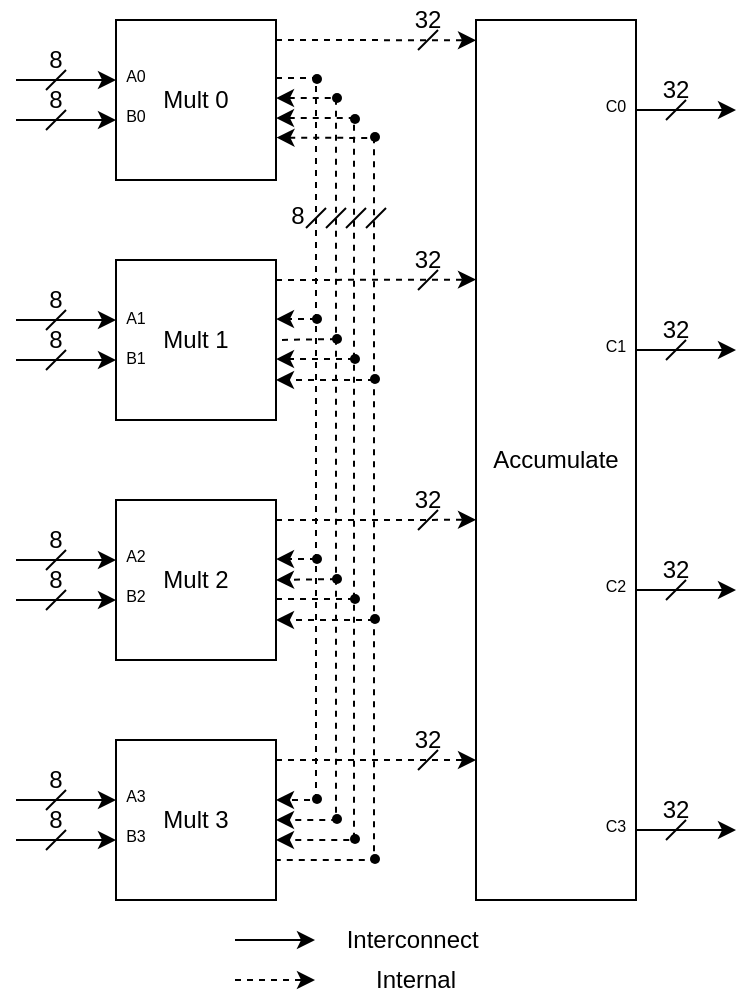 <mxfile version="13.7.9" type="device" pages="4"><diagram id="vQobRMdUN9sarUjiLc-n" name="cluster-design"><mxGraphModel dx="527" dy="478" grid="1" gridSize="10" guides="1" tooltips="1" connect="1" arrows="1" fold="1" page="1" pageScale="1" pageWidth="850" pageHeight="1100" math="0" shadow="0"><root><mxCell id="0"/><mxCell id="1" parent="0"/><mxCell id="xvn_KSQsIEKUEg_VYwFn-1" value="Mult 0" style="whiteSpace=wrap;html=1;aspect=fixed;" parent="1" vertex="1"><mxGeometry x="210" y="230" width="80" height="80" as="geometry"/></mxCell><mxCell id="xvn_KSQsIEKUEg_VYwFn-2" value="Mult 1" style="whiteSpace=wrap;html=1;aspect=fixed;" parent="1" vertex="1"><mxGeometry x="210" y="350" width="80" height="80" as="geometry"/></mxCell><mxCell id="xvn_KSQsIEKUEg_VYwFn-3" value="Mult 2" style="whiteSpace=wrap;html=1;aspect=fixed;" parent="1" vertex="1"><mxGeometry x="210" y="470" width="80" height="80" as="geometry"/></mxCell><mxCell id="xvn_KSQsIEKUEg_VYwFn-4" value="Mult 3" style="whiteSpace=wrap;html=1;aspect=fixed;" parent="1" vertex="1"><mxGeometry x="210" y="590" width="80" height="80" as="geometry"/></mxCell><mxCell id="xvn_KSQsIEKUEg_VYwFn-6" value="Accumulate" style="rounded=0;whiteSpace=wrap;html=1;" parent="1" vertex="1"><mxGeometry x="390" y="230" width="80" height="440" as="geometry"/></mxCell><mxCell id="xvn_KSQsIEKUEg_VYwFn-7" value="" style="endArrow=classic;html=1;" parent="1" edge="1"><mxGeometry width="50" height="50" relative="1" as="geometry"><mxPoint x="470" y="275" as="sourcePoint"/><mxPoint x="520" y="275" as="targetPoint"/></mxGeometry></mxCell><mxCell id="xvn_KSQsIEKUEg_VYwFn-8" value="" style="endArrow=classic;html=1;" parent="1" edge="1"><mxGeometry width="50" height="50" relative="1" as="geometry"><mxPoint x="160" y="280" as="sourcePoint"/><mxPoint x="210" y="280" as="targetPoint"/></mxGeometry></mxCell><mxCell id="xvn_KSQsIEKUEg_VYwFn-11" value="" style="endArrow=none;html=1;" parent="1" edge="1"><mxGeometry width="50" height="50" relative="1" as="geometry"><mxPoint x="485" y="280" as="sourcePoint"/><mxPoint x="495" y="270" as="targetPoint"/></mxGeometry></mxCell><mxCell id="xvn_KSQsIEKUEg_VYwFn-12" value="" style="endArrow=none;html=1;" parent="1" edge="1"><mxGeometry width="50" height="50" relative="1" as="geometry"><mxPoint x="175" y="285.0" as="sourcePoint"/><mxPoint x="185" y="275.0" as="targetPoint"/></mxGeometry></mxCell><mxCell id="xvn_KSQsIEKUEg_VYwFn-13" value="32" style="text;html=1;strokeColor=none;fillColor=none;align=center;verticalAlign=middle;whiteSpace=wrap;rounded=0;" parent="1" vertex="1"><mxGeometry x="470" y="255" width="40" height="20" as="geometry"/></mxCell><mxCell id="xvn_KSQsIEKUEg_VYwFn-14" value="8" style="text;html=1;strokeColor=none;fillColor=none;align=center;verticalAlign=middle;whiteSpace=wrap;rounded=0;" parent="1" vertex="1"><mxGeometry x="160" y="260" width="40" height="20" as="geometry"/></mxCell><mxCell id="xvn_KSQsIEKUEg_VYwFn-16" value="" style="endArrow=classic;html=1;" parent="1" edge="1"><mxGeometry width="50" height="50" relative="1" as="geometry"><mxPoint x="160" y="380" as="sourcePoint"/><mxPoint x="210" y="380" as="targetPoint"/></mxGeometry></mxCell><mxCell id="xvn_KSQsIEKUEg_VYwFn-17" value="" style="endArrow=classic;html=1;" parent="1" edge="1"><mxGeometry width="50" height="50" relative="1" as="geometry"><mxPoint x="160" y="400" as="sourcePoint"/><mxPoint x="210" y="400" as="targetPoint"/></mxGeometry></mxCell><mxCell id="xvn_KSQsIEKUEg_VYwFn-18" value="" style="endArrow=none;html=1;" parent="1" edge="1"><mxGeometry width="50" height="50" relative="1" as="geometry"><mxPoint x="175" y="385" as="sourcePoint"/><mxPoint x="185" y="375" as="targetPoint"/></mxGeometry></mxCell><mxCell id="xvn_KSQsIEKUEg_VYwFn-19" value="" style="endArrow=none;html=1;" parent="1" edge="1"><mxGeometry width="50" height="50" relative="1" as="geometry"><mxPoint x="175" y="405" as="sourcePoint"/><mxPoint x="185" y="395" as="targetPoint"/></mxGeometry></mxCell><mxCell id="xvn_KSQsIEKUEg_VYwFn-20" value="8" style="text;html=1;strokeColor=none;fillColor=none;align=center;verticalAlign=middle;whiteSpace=wrap;rounded=0;" parent="1" vertex="1"><mxGeometry x="160" y="360" width="40" height="20" as="geometry"/></mxCell><mxCell id="xvn_KSQsIEKUEg_VYwFn-21" value="8" style="text;html=1;strokeColor=none;fillColor=none;align=center;verticalAlign=middle;whiteSpace=wrap;rounded=0;" parent="1" vertex="1"><mxGeometry x="160" y="380" width="40" height="20" as="geometry"/></mxCell><mxCell id="xvn_KSQsIEKUEg_VYwFn-28" value="" style="endArrow=classic;html=1;" parent="1" edge="1"><mxGeometry width="50" height="50" relative="1" as="geometry"><mxPoint x="160" y="500" as="sourcePoint"/><mxPoint x="210" y="500" as="targetPoint"/></mxGeometry></mxCell><mxCell id="xvn_KSQsIEKUEg_VYwFn-29" value="" style="endArrow=classic;html=1;" parent="1" edge="1"><mxGeometry width="50" height="50" relative="1" as="geometry"><mxPoint x="160" y="520" as="sourcePoint"/><mxPoint x="210" y="520" as="targetPoint"/></mxGeometry></mxCell><mxCell id="xvn_KSQsIEKUEg_VYwFn-30" value="" style="endArrow=none;html=1;" parent="1" edge="1"><mxGeometry width="50" height="50" relative="1" as="geometry"><mxPoint x="175" y="505" as="sourcePoint"/><mxPoint x="185" y="495" as="targetPoint"/></mxGeometry></mxCell><mxCell id="xvn_KSQsIEKUEg_VYwFn-31" value="" style="endArrow=none;html=1;" parent="1" edge="1"><mxGeometry width="50" height="50" relative="1" as="geometry"><mxPoint x="175" y="525" as="sourcePoint"/><mxPoint x="185" y="515" as="targetPoint"/></mxGeometry></mxCell><mxCell id="xvn_KSQsIEKUEg_VYwFn-32" value="8" style="text;html=1;strokeColor=none;fillColor=none;align=center;verticalAlign=middle;whiteSpace=wrap;rounded=0;" parent="1" vertex="1"><mxGeometry x="160" y="480" width="40" height="20" as="geometry"/></mxCell><mxCell id="xvn_KSQsIEKUEg_VYwFn-33" value="8" style="text;html=1;strokeColor=none;fillColor=none;align=center;verticalAlign=middle;whiteSpace=wrap;rounded=0;" parent="1" vertex="1"><mxGeometry x="160" y="500" width="40" height="20" as="geometry"/></mxCell><mxCell id="xvn_KSQsIEKUEg_VYwFn-34" value="" style="endArrow=classic;html=1;" parent="1" edge="1"><mxGeometry width="50" height="50" relative="1" as="geometry"><mxPoint x="160" y="620" as="sourcePoint"/><mxPoint x="210" y="620" as="targetPoint"/></mxGeometry></mxCell><mxCell id="xvn_KSQsIEKUEg_VYwFn-35" value="" style="endArrow=classic;html=1;" parent="1" edge="1"><mxGeometry width="50" height="50" relative="1" as="geometry"><mxPoint x="160" y="640" as="sourcePoint"/><mxPoint x="210" y="640" as="targetPoint"/></mxGeometry></mxCell><mxCell id="xvn_KSQsIEKUEg_VYwFn-36" value="" style="endArrow=none;html=1;" parent="1" edge="1"><mxGeometry width="50" height="50" relative="1" as="geometry"><mxPoint x="175" y="625" as="sourcePoint"/><mxPoint x="185" y="615" as="targetPoint"/></mxGeometry></mxCell><mxCell id="xvn_KSQsIEKUEg_VYwFn-37" value="" style="endArrow=none;html=1;" parent="1" edge="1"><mxGeometry width="50" height="50" relative="1" as="geometry"><mxPoint x="175" y="645" as="sourcePoint"/><mxPoint x="185" y="635" as="targetPoint"/></mxGeometry></mxCell><mxCell id="xvn_KSQsIEKUEg_VYwFn-38" value="8" style="text;html=1;strokeColor=none;fillColor=none;align=center;verticalAlign=middle;whiteSpace=wrap;rounded=0;" parent="1" vertex="1"><mxGeometry x="160" y="600" width="40" height="20" as="geometry"/></mxCell><mxCell id="xvn_KSQsIEKUEg_VYwFn-39" value="8" style="text;html=1;strokeColor=none;fillColor=none;align=center;verticalAlign=middle;whiteSpace=wrap;rounded=0;" parent="1" vertex="1"><mxGeometry x="160" y="620" width="40" height="20" as="geometry"/></mxCell><mxCell id="xvn_KSQsIEKUEg_VYwFn-40" value="" style="endArrow=classic;html=1;" parent="1" target="xvn_KSQsIEKUEg_VYwFn-41" edge="1"><mxGeometry width="50" height="50" relative="1" as="geometry"><mxPoint x="269.5" y="690" as="sourcePoint"/><mxPoint x="329.5" y="690" as="targetPoint"/></mxGeometry></mxCell><mxCell id="xvn_KSQsIEKUEg_VYwFn-41" value="Interconnect&amp;nbsp;" style="text;html=1;strokeColor=none;fillColor=none;align=center;verticalAlign=middle;whiteSpace=wrap;rounded=0;" parent="1" vertex="1"><mxGeometry x="309.5" y="680" width="100" height="20" as="geometry"/></mxCell><mxCell id="xvn_KSQsIEKUEg_VYwFn-43" value="" style="endArrow=classic;html=1;dashed=1;" parent="1" target="xvn_KSQsIEKUEg_VYwFn-44" edge="1"><mxGeometry width="50" height="50" relative="1" as="geometry"><mxPoint x="269.5" y="710" as="sourcePoint"/><mxPoint x="329.5" y="710" as="targetPoint"/></mxGeometry></mxCell><mxCell id="xvn_KSQsIEKUEg_VYwFn-44" value="Internal" style="text;html=1;strokeColor=none;fillColor=none;align=center;verticalAlign=middle;whiteSpace=wrap;rounded=0;" parent="1" vertex="1"><mxGeometry x="309.5" y="700" width="100" height="20" as="geometry"/></mxCell><mxCell id="xvn_KSQsIEKUEg_VYwFn-45" value="" style="endArrow=classic;html=1;" parent="1" edge="1"><mxGeometry width="50" height="50" relative="1" as="geometry"><mxPoint x="470" y="395" as="sourcePoint"/><mxPoint x="520" y="395" as="targetPoint"/></mxGeometry></mxCell><mxCell id="xvn_KSQsIEKUEg_VYwFn-46" value="" style="endArrow=none;html=1;" parent="1" edge="1"><mxGeometry width="50" height="50" relative="1" as="geometry"><mxPoint x="485" y="400" as="sourcePoint"/><mxPoint x="495" y="390" as="targetPoint"/></mxGeometry></mxCell><mxCell id="xvn_KSQsIEKUEg_VYwFn-47" value="32" style="text;html=1;strokeColor=none;fillColor=none;align=center;verticalAlign=middle;whiteSpace=wrap;rounded=0;" parent="1" vertex="1"><mxGeometry x="470" y="375" width="40" height="20" as="geometry"/></mxCell><mxCell id="xvn_KSQsIEKUEg_VYwFn-48" value="" style="endArrow=classic;html=1;" parent="1" edge="1"><mxGeometry width="50" height="50" relative="1" as="geometry"><mxPoint x="470" y="515" as="sourcePoint"/><mxPoint x="520" y="515" as="targetPoint"/></mxGeometry></mxCell><mxCell id="xvn_KSQsIEKUEg_VYwFn-49" value="" style="endArrow=none;html=1;" parent="1" edge="1"><mxGeometry width="50" height="50" relative="1" as="geometry"><mxPoint x="485" y="520" as="sourcePoint"/><mxPoint x="495" y="510" as="targetPoint"/></mxGeometry></mxCell><mxCell id="xvn_KSQsIEKUEg_VYwFn-50" value="32" style="text;html=1;strokeColor=none;fillColor=none;align=center;verticalAlign=middle;whiteSpace=wrap;rounded=0;" parent="1" vertex="1"><mxGeometry x="470" y="495" width="40" height="20" as="geometry"/></mxCell><mxCell id="xvn_KSQsIEKUEg_VYwFn-51" value="" style="endArrow=classic;html=1;" parent="1" edge="1"><mxGeometry width="50" height="50" relative="1" as="geometry"><mxPoint x="470" y="635" as="sourcePoint"/><mxPoint x="520" y="635" as="targetPoint"/></mxGeometry></mxCell><mxCell id="xvn_KSQsIEKUEg_VYwFn-52" value="" style="endArrow=none;html=1;" parent="1" edge="1"><mxGeometry width="50" height="50" relative="1" as="geometry"><mxPoint x="485" y="640" as="sourcePoint"/><mxPoint x="495" y="630" as="targetPoint"/></mxGeometry></mxCell><mxCell id="xvn_KSQsIEKUEg_VYwFn-53" value="32" style="text;html=1;strokeColor=none;fillColor=none;align=center;verticalAlign=middle;whiteSpace=wrap;rounded=0;" parent="1" vertex="1"><mxGeometry x="470" y="615" width="40" height="20" as="geometry"/></mxCell><mxCell id="xvn_KSQsIEKUEg_VYwFn-54" value="" style="endArrow=classic;html=1;dashed=1;entryX=0;entryY=0.023;entryDx=0;entryDy=0;entryPerimeter=0;" parent="1" target="xvn_KSQsIEKUEg_VYwFn-6" edge="1"><mxGeometry width="50" height="50" relative="1" as="geometry"><mxPoint x="290" y="240" as="sourcePoint"/><mxPoint x="380" y="240" as="targetPoint"/></mxGeometry></mxCell><mxCell id="xvn_KSQsIEKUEg_VYwFn-55" value="" style="endArrow=none;html=1;" parent="1" edge="1"><mxGeometry width="50" height="50" relative="1" as="geometry"><mxPoint x="361" y="245" as="sourcePoint"/><mxPoint x="371" y="235" as="targetPoint"/></mxGeometry></mxCell><mxCell id="xvn_KSQsIEKUEg_VYwFn-56" value="32" style="text;html=1;strokeColor=none;fillColor=none;align=center;verticalAlign=middle;whiteSpace=wrap;rounded=0;" parent="1" vertex="1"><mxGeometry x="346" y="220" width="40" height="20" as="geometry"/></mxCell><mxCell id="xvn_KSQsIEKUEg_VYwFn-57" value="" style="endArrow=classic;html=1;dashed=1;entryX=0;entryY=0.295;entryDx=0;entryDy=0;entryPerimeter=0;" parent="1" target="xvn_KSQsIEKUEg_VYwFn-6" edge="1"><mxGeometry width="50" height="50" relative="1" as="geometry"><mxPoint x="290" y="360" as="sourcePoint"/><mxPoint x="380" y="360" as="targetPoint"/></mxGeometry></mxCell><mxCell id="xvn_KSQsIEKUEg_VYwFn-58" value="" style="endArrow=none;html=1;" parent="1" edge="1"><mxGeometry width="50" height="50" relative="1" as="geometry"><mxPoint x="361" y="365" as="sourcePoint"/><mxPoint x="371" y="355" as="targetPoint"/></mxGeometry></mxCell><mxCell id="xvn_KSQsIEKUEg_VYwFn-59" value="32" style="text;html=1;strokeColor=none;fillColor=none;align=center;verticalAlign=middle;whiteSpace=wrap;rounded=0;" parent="1" vertex="1"><mxGeometry x="346" y="340" width="40" height="20" as="geometry"/></mxCell><mxCell id="xvn_KSQsIEKUEg_VYwFn-60" value="" style="endArrow=classic;html=1;dashed=1;entryX=0;entryY=0.568;entryDx=0;entryDy=0;entryPerimeter=0;" parent="1" target="xvn_KSQsIEKUEg_VYwFn-6" edge="1"><mxGeometry width="50" height="50" relative="1" as="geometry"><mxPoint x="290" y="480" as="sourcePoint"/><mxPoint x="380" y="480" as="targetPoint"/></mxGeometry></mxCell><mxCell id="xvn_KSQsIEKUEg_VYwFn-61" value="" style="endArrow=none;html=1;" parent="1" edge="1"><mxGeometry width="50" height="50" relative="1" as="geometry"><mxPoint x="361" y="485" as="sourcePoint"/><mxPoint x="371" y="475" as="targetPoint"/></mxGeometry></mxCell><mxCell id="xvn_KSQsIEKUEg_VYwFn-62" value="32" style="text;html=1;strokeColor=none;fillColor=none;align=center;verticalAlign=middle;whiteSpace=wrap;rounded=0;" parent="1" vertex="1"><mxGeometry x="346" y="460" width="40" height="20" as="geometry"/></mxCell><mxCell id="xvn_KSQsIEKUEg_VYwFn-63" value="" style="endArrow=classic;html=1;dashed=1;entryX=0;entryY=0.841;entryDx=0;entryDy=0;entryPerimeter=0;" parent="1" target="xvn_KSQsIEKUEg_VYwFn-6" edge="1"><mxGeometry width="50" height="50" relative="1" as="geometry"><mxPoint x="290" y="600" as="sourcePoint"/><mxPoint x="380" y="600" as="targetPoint"/></mxGeometry></mxCell><mxCell id="xvn_KSQsIEKUEg_VYwFn-64" value="" style="endArrow=none;html=1;" parent="1" edge="1"><mxGeometry width="50" height="50" relative="1" as="geometry"><mxPoint x="361" y="605" as="sourcePoint"/><mxPoint x="371" y="595" as="targetPoint"/></mxGeometry></mxCell><mxCell id="xvn_KSQsIEKUEg_VYwFn-65" value="32" style="text;html=1;strokeColor=none;fillColor=none;align=center;verticalAlign=middle;whiteSpace=wrap;rounded=0;" parent="1" vertex="1"><mxGeometry x="346" y="580" width="40" height="20" as="geometry"/></mxCell><mxCell id="xvn_KSQsIEKUEg_VYwFn-75" value="" style="endArrow=none;html=1;" parent="1" edge="1"><mxGeometry width="50" height="50" relative="1" as="geometry"><mxPoint x="305" y="334" as="sourcePoint"/><mxPoint x="315" y="324" as="targetPoint"/></mxGeometry></mxCell><mxCell id="xvn_KSQsIEKUEg_VYwFn-77" value="" style="endArrow=none;html=1;" parent="1" edge="1"><mxGeometry width="50" height="50" relative="1" as="geometry"><mxPoint x="325" y="334" as="sourcePoint"/><mxPoint x="335" y="324" as="targetPoint"/></mxGeometry></mxCell><mxCell id="xvn_KSQsIEKUEg_VYwFn-85" value="" style="endArrow=classic;html=1;" parent="1" edge="1"><mxGeometry width="50" height="50" relative="1" as="geometry"><mxPoint x="160" y="260" as="sourcePoint"/><mxPoint x="210" y="260" as="targetPoint"/></mxGeometry></mxCell><mxCell id="xvn_KSQsIEKUEg_VYwFn-86" value="" style="endArrow=none;html=1;" parent="1" edge="1"><mxGeometry width="50" height="50" relative="1" as="geometry"><mxPoint x="175" y="265" as="sourcePoint"/><mxPoint x="185" y="255" as="targetPoint"/></mxGeometry></mxCell><mxCell id="xvn_KSQsIEKUEg_VYwFn-87" value="8" style="text;html=1;strokeColor=none;fillColor=none;align=center;verticalAlign=middle;whiteSpace=wrap;rounded=0;" parent="1" vertex="1"><mxGeometry x="160" y="240" width="40" height="20" as="geometry"/></mxCell><mxCell id="xvn_KSQsIEKUEg_VYwFn-88" value="" style="endArrow=classic;html=1;dashed=1;rounded=0;exitX=1;exitY=0.363;exitDx=0;exitDy=0;exitPerimeter=0;" parent="1" source="xvn_KSQsIEKUEg_VYwFn-1" edge="1"><mxGeometry width="50" height="50" relative="1" as="geometry"><mxPoint x="300" y="259" as="sourcePoint"/><mxPoint x="290" y="620" as="targetPoint"/><Array as="points"><mxPoint x="310" y="259"/><mxPoint x="310" y="620"/></Array></mxGeometry></mxCell><mxCell id="xvn_KSQsIEKUEg_VYwFn-91" value="" style="endArrow=classic;html=1;dashed=1;" parent="1" edge="1"><mxGeometry width="50" height="50" relative="1" as="geometry"><mxPoint x="310" y="499.52" as="sourcePoint"/><mxPoint x="290" y="499.52" as="targetPoint"/></mxGeometry></mxCell><mxCell id="xvn_KSQsIEKUEg_VYwFn-92" value="" style="endArrow=classic;html=1;dashed=1;" parent="1" edge="1"><mxGeometry width="50" height="50" relative="1" as="geometry"><mxPoint x="310" y="379.52" as="sourcePoint"/><mxPoint x="290" y="379.52" as="targetPoint"/></mxGeometry></mxCell><mxCell id="xvn_KSQsIEKUEg_VYwFn-93" value="" style="shape=ellipse;strokeColor=none;html=1;fillColor=#000000;" parent="1" vertex="1"><mxGeometry x="308" y="377" width="5" height="5" as="geometry"/></mxCell><mxCell id="xvn_KSQsIEKUEg_VYwFn-95" value="" style="shape=ellipse;strokeColor=none;html=1;fillColor=#000000;" parent="1" vertex="1"><mxGeometry x="308" y="497" width="5" height="5" as="geometry"/></mxCell><mxCell id="xvn_KSQsIEKUEg_VYwFn-96" value="" style="shape=ellipse;strokeColor=none;html=1;fillColor=#000000;" parent="1" vertex="1"><mxGeometry x="308" y="617" width="5" height="5" as="geometry"/></mxCell><mxCell id="xvn_KSQsIEKUEg_VYwFn-97" value="" style="endArrow=classic;html=1;dashed=1;rounded=0;exitX=1;exitY=0.488;exitDx=0;exitDy=0;exitPerimeter=0;startArrow=classic;startFill=1;entryX=1;entryY=0.5;entryDx=0;entryDy=0;" parent="1" source="xvn_KSQsIEKUEg_VYwFn-1" target="xvn_KSQsIEKUEg_VYwFn-4" edge="1"><mxGeometry width="50" height="50" relative="1" as="geometry"><mxPoint x="300" y="269.43" as="sourcePoint"/><mxPoint x="300" y="630" as="targetPoint"/><Array as="points"><mxPoint x="320" y="269"/><mxPoint x="320" y="630"/></Array></mxGeometry></mxCell><mxCell id="xvn_KSQsIEKUEg_VYwFn-98" value="" style="endArrow=classic;html=1;dashed=1;entryX=1;entryY=0.5;entryDx=0;entryDy=0;" parent="1" target="xvn_KSQsIEKUEg_VYwFn-3" edge="1"><mxGeometry width="50" height="50" relative="1" as="geometry"><mxPoint x="320" y="509.52" as="sourcePoint"/><mxPoint x="300" y="509.52" as="targetPoint"/></mxGeometry></mxCell><mxCell id="xvn_KSQsIEKUEg_VYwFn-99" value="" style="endArrow=none;html=1;dashed=1;endFill=0;entryX=1;entryY=0.5;entryDx=0;entryDy=0;" parent="1" target="xvn_KSQsIEKUEg_VYwFn-2" edge="1"><mxGeometry width="50" height="50" relative="1" as="geometry"><mxPoint x="320" y="389.52" as="sourcePoint"/><mxPoint x="300" y="389.52" as="targetPoint"/></mxGeometry></mxCell><mxCell id="xvn_KSQsIEKUEg_VYwFn-100" value="" style="shape=ellipse;strokeColor=none;html=1;fillColor=#000000;" parent="1" vertex="1"><mxGeometry x="318" y="387" width="5" height="5" as="geometry"/></mxCell><mxCell id="xvn_KSQsIEKUEg_VYwFn-101" value="" style="shape=ellipse;strokeColor=none;html=1;fillColor=#000000;" parent="1" vertex="1"><mxGeometry x="318" y="507" width="5" height="5" as="geometry"/></mxCell><mxCell id="xvn_KSQsIEKUEg_VYwFn-102" value="" style="shape=ellipse;strokeColor=none;html=1;fillColor=#000000;" parent="1" vertex="1"><mxGeometry x="318" y="627" width="5" height="5" as="geometry"/></mxCell><mxCell id="xvn_KSQsIEKUEg_VYwFn-103" value="" style="shape=ellipse;strokeColor=none;html=1;fillColor=#000000;" parent="1" vertex="1"><mxGeometry x="308" y="257" width="5" height="5" as="geometry"/></mxCell><mxCell id="xvn_KSQsIEKUEg_VYwFn-104" value="" style="shape=ellipse;strokeColor=none;html=1;fillColor=#000000;" parent="1" vertex="1"><mxGeometry x="318" y="266.5" width="5" height="5" as="geometry"/></mxCell><mxCell id="xvn_KSQsIEKUEg_VYwFn-134" value="" style="endArrow=classic;html=1;dashed=1;rounded=0;exitX=1;exitY=0.613;exitDx=0;exitDy=0;exitPerimeter=0;entryX=1;entryY=0.625;entryDx=0;entryDy=0;entryPerimeter=0;startArrow=classic;startFill=1;" parent="1" source="xvn_KSQsIEKUEg_VYwFn-1" target="xvn_KSQsIEKUEg_VYwFn-4" edge="1"><mxGeometry width="50" height="50" relative="1" as="geometry"><mxPoint x="309" y="279.04" as="sourcePoint"/><mxPoint x="309" y="640" as="targetPoint"/><Array as="points"><mxPoint x="329" y="279"/><mxPoint x="329" y="640"/></Array></mxGeometry></mxCell><mxCell id="xvn_KSQsIEKUEg_VYwFn-135" value="" style="endArrow=none;html=1;dashed=1;entryX=1;entryY=0.619;entryDx=0;entryDy=0;entryPerimeter=0;endFill=0;" parent="1" target="xvn_KSQsIEKUEg_VYwFn-3" edge="1"><mxGeometry width="50" height="50" relative="1" as="geometry"><mxPoint x="329" y="519.52" as="sourcePoint"/><mxPoint x="309" y="519.52" as="targetPoint"/></mxGeometry></mxCell><mxCell id="xvn_KSQsIEKUEg_VYwFn-136" value="" style="endArrow=classic;html=1;dashed=1;entryX=1;entryY=0.619;entryDx=0;entryDy=0;entryPerimeter=0;" parent="1" target="xvn_KSQsIEKUEg_VYwFn-2" edge="1"><mxGeometry width="50" height="50" relative="1" as="geometry"><mxPoint x="329" y="399.52" as="sourcePoint"/><mxPoint x="309" y="399.52" as="targetPoint"/></mxGeometry></mxCell><mxCell id="xvn_KSQsIEKUEg_VYwFn-137" value="" style="shape=ellipse;strokeColor=none;html=1;fillColor=#000000;" parent="1" vertex="1"><mxGeometry x="327" y="397" width="5" height="5" as="geometry"/></mxCell><mxCell id="xvn_KSQsIEKUEg_VYwFn-138" value="" style="shape=ellipse;strokeColor=none;html=1;fillColor=#000000;" parent="1" vertex="1"><mxGeometry x="327" y="517" width="5" height="5" as="geometry"/></mxCell><mxCell id="xvn_KSQsIEKUEg_VYwFn-139" value="" style="shape=ellipse;strokeColor=none;html=1;fillColor=#000000;" parent="1" vertex="1"><mxGeometry x="327" y="637" width="5" height="5" as="geometry"/></mxCell><mxCell id="xvn_KSQsIEKUEg_VYwFn-140" value="" style="endArrow=none;html=1;dashed=1;rounded=0;startArrow=classic;startFill=1;entryX=1;entryY=0.75;entryDx=0;entryDy=0;endFill=0;exitX=1.003;exitY=0.735;exitDx=0;exitDy=0;exitPerimeter=0;" parent="1" source="xvn_KSQsIEKUEg_VYwFn-1" target="xvn_KSQsIEKUEg_VYwFn-4" edge="1"><mxGeometry width="50" height="50" relative="1" as="geometry"><mxPoint x="300" y="289" as="sourcePoint"/><mxPoint x="309" y="650" as="targetPoint"/><Array as="points"><mxPoint x="339" y="289"/><mxPoint x="339" y="650"/></Array></mxGeometry></mxCell><mxCell id="xvn_KSQsIEKUEg_VYwFn-141" value="" style="endArrow=classic;html=1;dashed=1;entryX=1;entryY=0.75;entryDx=0;entryDy=0;" parent="1" target="xvn_KSQsIEKUEg_VYwFn-3" edge="1"><mxGeometry width="50" height="50" relative="1" as="geometry"><mxPoint x="339" y="530" as="sourcePoint"/><mxPoint x="300" y="530" as="targetPoint"/></mxGeometry></mxCell><mxCell id="xvn_KSQsIEKUEg_VYwFn-142" value="" style="endArrow=classic;html=1;dashed=1;endFill=1;entryX=1;entryY=0.75;entryDx=0;entryDy=0;" parent="1" target="xvn_KSQsIEKUEg_VYwFn-2" edge="1"><mxGeometry width="50" height="50" relative="1" as="geometry"><mxPoint x="339" y="410" as="sourcePoint"/><mxPoint x="309" y="410" as="targetPoint"/></mxGeometry></mxCell><mxCell id="xvn_KSQsIEKUEg_VYwFn-143" value="" style="shape=ellipse;strokeColor=none;html=1;fillColor=#000000;" parent="1" vertex="1"><mxGeometry x="337" y="407" width="5" height="5" as="geometry"/></mxCell><mxCell id="xvn_KSQsIEKUEg_VYwFn-144" value="" style="shape=ellipse;strokeColor=none;html=1;fillColor=#000000;" parent="1" vertex="1"><mxGeometry x="337" y="527" width="5" height="5" as="geometry"/></mxCell><mxCell id="xvn_KSQsIEKUEg_VYwFn-145" value="" style="shape=ellipse;strokeColor=none;html=1;fillColor=#000000;" parent="1" vertex="1"><mxGeometry x="337" y="647" width="5" height="5" as="geometry"/></mxCell><mxCell id="xvn_KSQsIEKUEg_VYwFn-146" value="" style="shape=ellipse;strokeColor=none;html=1;fillColor=#000000;" parent="1" vertex="1"><mxGeometry x="327" y="277" width="5" height="5" as="geometry"/></mxCell><mxCell id="xvn_KSQsIEKUEg_VYwFn-147" value="" style="shape=ellipse;strokeColor=none;html=1;fillColor=#000000;" parent="1" vertex="1"><mxGeometry x="337" y="286" width="5" height="5" as="geometry"/></mxCell><mxCell id="xvn_KSQsIEKUEg_VYwFn-148" value="" style="endArrow=none;html=1;" parent="1" edge="1"><mxGeometry width="50" height="50" relative="1" as="geometry"><mxPoint x="315" y="334" as="sourcePoint"/><mxPoint x="325" y="324" as="targetPoint"/></mxGeometry></mxCell><mxCell id="xvn_KSQsIEKUEg_VYwFn-149" value="" style="endArrow=none;html=1;" parent="1" edge="1"><mxGeometry width="50" height="50" relative="1" as="geometry"><mxPoint x="335" y="334" as="sourcePoint"/><mxPoint x="345" y="324" as="targetPoint"/></mxGeometry></mxCell><mxCell id="xvn_KSQsIEKUEg_VYwFn-150" value="8" style="text;html=1;strokeColor=none;fillColor=none;align=center;verticalAlign=middle;whiteSpace=wrap;rounded=0;" parent="1" vertex="1"><mxGeometry x="281" y="318" width="40" height="20" as="geometry"/></mxCell><mxCell id="Znlrte5SfEYoZf3yMQh9-1" value="&lt;font style=&quot;font-size: 8px&quot;&gt;A0&lt;/font&gt;" style="text;html=1;strokeColor=none;fillColor=none;align=center;verticalAlign=middle;whiteSpace=wrap;rounded=0;" vertex="1" parent="1"><mxGeometry x="210" y="247" width="20" height="19.5" as="geometry"/></mxCell><mxCell id="Znlrte5SfEYoZf3yMQh9-2" value="&lt;font style=&quot;font-size: 8px&quot;&gt;B0&lt;/font&gt;" style="text;html=1;strokeColor=none;fillColor=none;align=center;verticalAlign=middle;whiteSpace=wrap;rounded=0;" vertex="1" parent="1"><mxGeometry x="210" y="266.5" width="20" height="20" as="geometry"/></mxCell><mxCell id="Znlrte5SfEYoZf3yMQh9-3" value="&lt;font style=&quot;font-size: 8px&quot;&gt;A1&lt;/font&gt;" style="text;html=1;strokeColor=none;fillColor=none;align=center;verticalAlign=middle;whiteSpace=wrap;rounded=0;" vertex="1" parent="1"><mxGeometry x="210" y="368.25" width="20" height="19.5" as="geometry"/></mxCell><mxCell id="Znlrte5SfEYoZf3yMQh9-4" value="&lt;font style=&quot;font-size: 8px&quot;&gt;B1&lt;/font&gt;" style="text;html=1;strokeColor=none;fillColor=none;align=center;verticalAlign=middle;whiteSpace=wrap;rounded=0;" vertex="1" parent="1"><mxGeometry x="210" y="387.75" width="20" height="20" as="geometry"/></mxCell><mxCell id="Znlrte5SfEYoZf3yMQh9-5" value="&lt;font style=&quot;font-size: 8px&quot;&gt;A2&lt;/font&gt;" style="text;html=1;strokeColor=none;fillColor=none;align=center;verticalAlign=middle;whiteSpace=wrap;rounded=0;" vertex="1" parent="1"><mxGeometry x="210" y="487.5" width="20" height="19.5" as="geometry"/></mxCell><mxCell id="Znlrte5SfEYoZf3yMQh9-6" value="&lt;font style=&quot;font-size: 8px&quot;&gt;B2&lt;/font&gt;" style="text;html=1;strokeColor=none;fillColor=none;align=center;verticalAlign=middle;whiteSpace=wrap;rounded=0;" vertex="1" parent="1"><mxGeometry x="210" y="507" width="20" height="20" as="geometry"/></mxCell><mxCell id="Znlrte5SfEYoZf3yMQh9-7" value="&lt;font style=&quot;font-size: 8px&quot;&gt;A3&lt;/font&gt;" style="text;html=1;strokeColor=none;fillColor=none;align=center;verticalAlign=middle;whiteSpace=wrap;rounded=0;" vertex="1" parent="1"><mxGeometry x="210" y="607.5" width="20" height="19.5" as="geometry"/></mxCell><mxCell id="Znlrte5SfEYoZf3yMQh9-8" value="&lt;font style=&quot;font-size: 8px&quot;&gt;B3&lt;/font&gt;" style="text;html=1;strokeColor=none;fillColor=none;align=center;verticalAlign=middle;whiteSpace=wrap;rounded=0;" vertex="1" parent="1"><mxGeometry x="210" y="627" width="20" height="20" as="geometry"/></mxCell><mxCell id="Znlrte5SfEYoZf3yMQh9-9" value="&lt;font style=&quot;font-size: 8px&quot;&gt;C0&lt;/font&gt;" style="text;html=1;strokeColor=none;fillColor=none;align=center;verticalAlign=middle;whiteSpace=wrap;rounded=0;" vertex="1" parent="1"><mxGeometry x="450" y="262" width="20" height="19.5" as="geometry"/></mxCell><mxCell id="Znlrte5SfEYoZf3yMQh9-10" value="&lt;font style=&quot;font-size: 8px&quot;&gt;C1&lt;/font&gt;" style="text;html=1;strokeColor=none;fillColor=none;align=center;verticalAlign=middle;whiteSpace=wrap;rounded=0;" vertex="1" parent="1"><mxGeometry x="450" y="382.5" width="20" height="19.5" as="geometry"/></mxCell><mxCell id="Znlrte5SfEYoZf3yMQh9-12" value="&lt;font style=&quot;font-size: 8px&quot;&gt;C2&lt;/font&gt;" style="text;html=1;strokeColor=none;fillColor=none;align=center;verticalAlign=middle;whiteSpace=wrap;rounded=0;" vertex="1" parent="1"><mxGeometry x="450" y="502" width="20" height="19.5" as="geometry"/></mxCell><mxCell id="Znlrte5SfEYoZf3yMQh9-13" value="&lt;font style=&quot;font-size: 8px&quot;&gt;C3&lt;/font&gt;" style="text;html=1;strokeColor=none;fillColor=none;align=center;verticalAlign=middle;whiteSpace=wrap;rounded=0;" vertex="1" parent="1"><mxGeometry x="450" y="622.5" width="20" height="19.5" as="geometry"/></mxCell></root></mxGraphModel></diagram><diagram id="lI9Vk_K7pwlUeY6b5Fv4" name="mac-block"><mxGraphModel dx="1106" dy="1003" grid="1" gridSize="10" guides="1" tooltips="1" connect="1" arrows="1" fold="1" page="1" pageScale="1" pageWidth="850" pageHeight="1100" math="0" shadow="0"><root><mxCell id="MC07lzUxtxSsYLWwbDE_-0"/><mxCell id="MC07lzUxtxSsYLWwbDE_-1" parent="MC07lzUxtxSsYLWwbDE_-0"/><mxCell id="syfeW0qxZnZZwlDfVgzR-0" value="MAC" style="whiteSpace=wrap;html=1;aspect=fixed;points=[[0.2,0],[0.4,0],[0.6,0],[0.8,0],[0,0.2],[0,0.4],[0,0.6],[0,0.8],[0.2,1],[0.4,1],[0.6,1],[0.8,1],[1,0.2],[1,0.4],[1,0.6],[1,0.8]];" parent="MC07lzUxtxSsYLWwbDE_-1" vertex="1"><mxGeometry x="210" y="230" width="180" height="180" as="geometry"/></mxCell><mxCell id="574FtbnseeWaOMrobVwH-1" value="" style="endArrow=classic;html=1;" parent="MC07lzUxtxSsYLWwbDE_-1" edge="1"><mxGeometry width="50" height="50" relative="1" as="geometry"><mxPoint x="160" y="290" as="sourcePoint"/><mxPoint x="210" y="290" as="targetPoint"/></mxGeometry></mxCell><mxCell id="574FtbnseeWaOMrobVwH-2" value="" style="endArrow=none;html=1;" parent="MC07lzUxtxSsYLWwbDE_-1" edge="1"><mxGeometry width="50" height="50" relative="1" as="geometry"><mxPoint x="175" y="295" as="sourcePoint"/><mxPoint x="185" y="285" as="targetPoint"/></mxGeometry></mxCell><mxCell id="574FtbnseeWaOMrobVwH-3" value="8" style="text;html=1;strokeColor=none;fillColor=none;align=center;verticalAlign=middle;whiteSpace=wrap;rounded=0;" parent="MC07lzUxtxSsYLWwbDE_-1" vertex="1"><mxGeometry x="160" y="270" width="40" height="20" as="geometry"/></mxCell><mxCell id="574FtbnseeWaOMrobVwH-4" value="" style="endArrow=classic;html=1;" parent="MC07lzUxtxSsYLWwbDE_-1" edge="1"><mxGeometry width="50" height="50" relative="1" as="geometry"><mxPoint x="160" y="270" as="sourcePoint"/><mxPoint x="210" y="270" as="targetPoint"/></mxGeometry></mxCell><mxCell id="574FtbnseeWaOMrobVwH-5" value="" style="endArrow=none;html=1;" parent="MC07lzUxtxSsYLWwbDE_-1" edge="1"><mxGeometry width="50" height="50" relative="1" as="geometry"><mxPoint x="175" y="275" as="sourcePoint"/><mxPoint x="185" y="265" as="targetPoint"/></mxGeometry></mxCell><mxCell id="574FtbnseeWaOMrobVwH-6" value="8" style="text;html=1;strokeColor=none;fillColor=none;align=center;verticalAlign=middle;whiteSpace=wrap;rounded=0;" parent="MC07lzUxtxSsYLWwbDE_-1" vertex="1"><mxGeometry x="160" y="250" width="40" height="20" as="geometry"/></mxCell><mxCell id="574FtbnseeWaOMrobVwH-7" value="" style="endArrow=classic;html=1;" parent="MC07lzUxtxSsYLWwbDE_-1" edge="1"><mxGeometry width="50" height="50" relative="1" as="geometry"><mxPoint x="390" y="270.0" as="sourcePoint"/><mxPoint x="440" y="270.0" as="targetPoint"/></mxGeometry></mxCell><mxCell id="574FtbnseeWaOMrobVwH-8" value="" style="endArrow=none;html=1;" parent="MC07lzUxtxSsYLWwbDE_-1" edge="1"><mxGeometry width="50" height="50" relative="1" as="geometry"><mxPoint x="405" y="275.0" as="sourcePoint"/><mxPoint x="415" y="265.0" as="targetPoint"/></mxGeometry></mxCell><mxCell id="574FtbnseeWaOMrobVwH-9" value="32" style="text;html=1;strokeColor=none;fillColor=none;align=center;verticalAlign=middle;whiteSpace=wrap;rounded=0;" parent="MC07lzUxtxSsYLWwbDE_-1" vertex="1"><mxGeometry x="390" y="250" width="40" height="20" as="geometry"/></mxCell><mxCell id="574FtbnseeWaOMrobVwH-17" value="" style="endArrow=classic;html=1;" parent="MC07lzUxtxSsYLWwbDE_-1" edge="1"><mxGeometry width="50" height="50" relative="1" as="geometry"><mxPoint x="390" y="327.0" as="sourcePoint"/><mxPoint x="440" y="327.0" as="targetPoint"/></mxGeometry></mxCell><mxCell id="574FtbnseeWaOMrobVwH-18" value="" style="endArrow=none;html=1;" parent="MC07lzUxtxSsYLWwbDE_-1" edge="1"><mxGeometry width="50" height="50" relative="1" as="geometry"><mxPoint x="405" y="332.0" as="sourcePoint"/><mxPoint x="415" y="322.0" as="targetPoint"/></mxGeometry></mxCell><mxCell id="574FtbnseeWaOMrobVwH-19" value="8" style="text;html=1;strokeColor=none;fillColor=none;align=center;verticalAlign=middle;whiteSpace=wrap;rounded=0;" parent="MC07lzUxtxSsYLWwbDE_-1" vertex="1"><mxGeometry x="390" y="307" width="40" height="20" as="geometry"/></mxCell><mxCell id="574FtbnseeWaOMrobVwH-20" value="" style="endArrow=none;html=1;endFill=0;startArrow=classic;startFill=1;" parent="MC07lzUxtxSsYLWwbDE_-1" edge="1"><mxGeometry width="50" height="50" relative="1" as="geometry"><mxPoint x="390" y="345.0" as="sourcePoint"/><mxPoint x="440" y="345.0" as="targetPoint"/></mxGeometry></mxCell><mxCell id="574FtbnseeWaOMrobVwH-21" value="" style="endArrow=none;html=1;" parent="MC07lzUxtxSsYLWwbDE_-1" edge="1"><mxGeometry width="50" height="50" relative="1" as="geometry"><mxPoint x="405" y="350.0" as="sourcePoint"/><mxPoint x="415" y="340.0" as="targetPoint"/></mxGeometry></mxCell><mxCell id="574FtbnseeWaOMrobVwH-22" value="" style="endArrow=none;html=1;endFill=0;startArrow=classic;startFill=1;" parent="MC07lzUxtxSsYLWwbDE_-1" edge="1"><mxGeometry width="50" height="50" relative="1" as="geometry"><mxPoint x="390" y="365.0" as="sourcePoint"/><mxPoint x="440" y="365.0" as="targetPoint"/></mxGeometry></mxCell><mxCell id="574FtbnseeWaOMrobVwH-23" value="" style="endArrow=none;html=1;endFill=0;" parent="MC07lzUxtxSsYLWwbDE_-1" edge="1"><mxGeometry width="50" height="50" relative="1" as="geometry"><mxPoint x="405" y="370.0" as="sourcePoint"/><mxPoint x="415" y="360.0" as="targetPoint"/></mxGeometry></mxCell><mxCell id="574FtbnseeWaOMrobVwH-24" value="" style="endArrow=none;html=1;endFill=0;startArrow=classic;startFill=1;" parent="MC07lzUxtxSsYLWwbDE_-1" edge="1"><mxGeometry width="50" height="50" relative="1" as="geometry"><mxPoint x="390" y="385.0" as="sourcePoint"/><mxPoint x="440" y="385.0" as="targetPoint"/></mxGeometry></mxCell><mxCell id="574FtbnseeWaOMrobVwH-25" value="" style="endArrow=none;html=1;endFill=0;" parent="MC07lzUxtxSsYLWwbDE_-1" edge="1"><mxGeometry width="50" height="50" relative="1" as="geometry"><mxPoint x="405" y="390.0" as="sourcePoint"/><mxPoint x="415" y="380.0" as="targetPoint"/></mxGeometry></mxCell><mxCell id="574FtbnseeWaOMrobVwH-27" value="C" style="text;html=1;strokeColor=none;fillColor=none;align=center;verticalAlign=middle;whiteSpace=wrap;rounded=0;fontSize=8;" parent="MC07lzUxtxSsYLWwbDE_-1" vertex="1"><mxGeometry x="370" y="260" width="20" height="20" as="geometry"/></mxCell><mxCell id="574FtbnseeWaOMrobVwH-28" value="input_fwd" style="text;html=1;strokeColor=none;fillColor=none;align=center;verticalAlign=middle;whiteSpace=wrap;rounded=0;fontSize=8;" parent="MC07lzUxtxSsYLWwbDE_-1" vertex="1"><mxGeometry x="350" y="317" width="40" height="20" as="geometry"/></mxCell><mxCell id="574FtbnseeWaOMrobVwH-29" value="dual_in" style="text;html=1;strokeColor=none;fillColor=none;align=center;verticalAlign=middle;whiteSpace=wrap;rounded=0;fontSize=8;" parent="MC07lzUxtxSsYLWwbDE_-1" vertex="1"><mxGeometry x="360" y="335" width="30" height="20" as="geometry"/></mxCell><mxCell id="574FtbnseeWaOMrobVwH-30" value="quad_in_one" style="text;html=1;strokeColor=none;fillColor=none;align=center;verticalAlign=middle;whiteSpace=wrap;rounded=0;fontSize=8;" parent="MC07lzUxtxSsYLWwbDE_-1" vertex="1"><mxGeometry x="340" y="355" width="50" height="20" as="geometry"/></mxCell><mxCell id="574FtbnseeWaOMrobVwH-31" value="quad_in_two" style="text;html=1;strokeColor=none;fillColor=none;align=center;verticalAlign=middle;whiteSpace=wrap;rounded=0;fontSize=8;" parent="MC07lzUxtxSsYLWwbDE_-1" vertex="1"><mxGeometry x="340" y="375" width="50" height="20" as="geometry"/></mxCell><mxCell id="574FtbnseeWaOMrobVwH-32" value="A" style="text;html=1;strokeColor=none;fillColor=none;align=center;verticalAlign=middle;whiteSpace=wrap;rounded=0;fontSize=8;" parent="MC07lzUxtxSsYLWwbDE_-1" vertex="1"><mxGeometry x="210" y="260" width="20" height="20" as="geometry"/></mxCell><mxCell id="574FtbnseeWaOMrobVwH-33" value="B" style="text;html=1;strokeColor=none;fillColor=none;align=center;verticalAlign=middle;whiteSpace=wrap;rounded=0;fontSize=8;" parent="MC07lzUxtxSsYLWwbDE_-1" vertex="1"><mxGeometry x="210" y="280" width="20" height="20" as="geometry"/></mxCell><mxCell id="574FtbnseeWaOMrobVwH-34" value="" style="endArrow=classic;html=1;" parent="MC07lzUxtxSsYLWwbDE_-1" edge="1"><mxGeometry width="50" height="50" relative="1" as="geometry"><mxPoint x="160" y="374.83" as="sourcePoint"/><mxPoint x="210" y="374.83" as="targetPoint"/></mxGeometry></mxCell><mxCell id="574FtbnseeWaOMrobVwH-35" value="" style="endArrow=classic;html=1;" parent="MC07lzUxtxSsYLWwbDE_-1" edge="1"><mxGeometry width="50" height="50" relative="1" as="geometry"><mxPoint x="160" y="385.0" as="sourcePoint"/><mxPoint x="210" y="385.0" as="targetPoint"/></mxGeometry></mxCell><mxCell id="574FtbnseeWaOMrobVwH-36" value="" style="endArrow=classic;html=1;" parent="MC07lzUxtxSsYLWwbDE_-1" edge="1"><mxGeometry width="50" height="50" relative="1" as="geometry"><mxPoint x="160" y="394.83" as="sourcePoint"/><mxPoint x="210" y="394.83" as="targetPoint"/></mxGeometry></mxCell><mxCell id="574FtbnseeWaOMrobVwH-37" value="clk" style="text;html=1;strokeColor=none;fillColor=none;align=center;verticalAlign=middle;whiteSpace=wrap;rounded=0;fontSize=8;" parent="MC07lzUxtxSsYLWwbDE_-1" vertex="1"><mxGeometry x="210" y="365" width="20" height="20" as="geometry"/></mxCell><mxCell id="574FtbnseeWaOMrobVwH-38" value="reset" style="text;html=1;strokeColor=none;fillColor=none;align=center;verticalAlign=middle;whiteSpace=wrap;rounded=0;fontSize=8;" parent="MC07lzUxtxSsYLWwbDE_-1" vertex="1"><mxGeometry x="210" y="375" width="30" height="20" as="geometry"/></mxCell><mxCell id="574FtbnseeWaOMrobVwH-39" value="en" style="text;html=1;strokeColor=none;fillColor=none;align=center;verticalAlign=middle;whiteSpace=wrap;rounded=0;fontSize=8;" parent="MC07lzUxtxSsYLWwbDE_-1" vertex="1"><mxGeometry x="210" y="385" width="20" height="20" as="geometry"/></mxCell><mxCell id="574FtbnseeWaOMrobVwH-41" value="cfg" style="text;html=1;strokeColor=none;fillColor=none;align=center;verticalAlign=middle;whiteSpace=wrap;rounded=0;fontSize=8;" parent="MC07lzUxtxSsYLWwbDE_-1" vertex="1"><mxGeometry x="260" y="390" width="20" height="20" as="geometry"/></mxCell><mxCell id="574FtbnseeWaOMrobVwH-42" value="" style="endArrow=classic;html=1;entryX=0.5;entryY=1;entryDx=0;entryDy=0;rounded=0;" parent="MC07lzUxtxSsYLWwbDE_-1" target="574FtbnseeWaOMrobVwH-41" edge="1"><mxGeometry width="50" height="50" relative="1" as="geometry"><mxPoint x="160" y="430.0" as="sourcePoint"/><mxPoint x="210" y="430.0" as="targetPoint"/><Array as="points"><mxPoint x="270" y="430"/></Array></mxGeometry></mxCell><mxCell id="574FtbnseeWaOMrobVwH-43" value="" style="endArrow=none;html=1;" parent="MC07lzUxtxSsYLWwbDE_-1" edge="1"><mxGeometry width="50" height="50" relative="1" as="geometry"><mxPoint x="175" y="435" as="sourcePoint"/><mxPoint x="185" y="425" as="targetPoint"/></mxGeometry></mxCell><mxCell id="574FtbnseeWaOMrobVwH-44" value="32+3" style="text;html=1;strokeColor=none;fillColor=none;align=center;verticalAlign=middle;whiteSpace=wrap;rounded=0;" parent="MC07lzUxtxSsYLWwbDE_-1" vertex="1"><mxGeometry x="160" y="410" width="40" height="20" as="geometry"/></mxCell><mxCell id="WrVLzpKmZ-02r-MNlZz_-0" value="&lt;font color=&quot;#ff0000&quot; style=&quot;font-size: 24px&quot;&gt;Outdated&lt;/font&gt;" style="text;html=1;strokeColor=none;fillColor=none;align=center;verticalAlign=middle;whiteSpace=wrap;rounded=0;" vertex="1" parent="MC07lzUxtxSsYLWwbDE_-1"><mxGeometry x="170" y="325" width="240" height="70" as="geometry"/></mxCell></root></mxGraphModel></diagram><diagram id="hHqrevnm7cZnKx5ou5JU" name="combiner"><mxGraphModel dx="1106" dy="1003" grid="1" gridSize="10" guides="1" tooltips="1" connect="1" arrows="1" fold="1" page="1" pageScale="1" pageWidth="850" pageHeight="1100" math="0" shadow="0"><root><mxCell id="6ooWwPdSkuM74gva9LT_-0"/><mxCell id="6ooWwPdSkuM74gva9LT_-1" parent="6ooWwPdSkuM74gva9LT_-0"/><mxCell id="4iwrPM0NnKOu4Nr8JwYM-0" value="Combiner" style="whiteSpace=wrap;html=1;aspect=fixed;points=[[0.2,0],[0.4,0],[0.6,0],[0.8,0],[0,0.2],[0,0.4],[0,0.6],[0,0.8],[0.2,1],[0.4,1],[0.6,1],[0.8,1],[1,0.2],[1,0.4],[1,0.6],[1,0.8]];" parent="6ooWwPdSkuM74gva9LT_-1" vertex="1"><mxGeometry x="210" y="230" width="180" height="180" as="geometry"/></mxCell><mxCell id="Ato2cb_Swyr-kR7PpRYW-0" value="partial0" style="text;html=1;strokeColor=none;fillColor=none;align=center;verticalAlign=middle;whiteSpace=wrap;rounded=0;fontSize=8;" parent="6ooWwPdSkuM74gva9LT_-1" vertex="1"><mxGeometry x="210" y="250" width="30" height="20" as="geometry"/></mxCell><mxCell id="4k8BT6gaLKjfASm9h99Y-0" value="" style="endArrow=classic;html=1;" parent="6ooWwPdSkuM74gva9LT_-1" edge="1"><mxGeometry width="50" height="50" relative="1" as="geometry"><mxPoint x="160" y="260" as="sourcePoint"/><mxPoint x="210" y="260" as="targetPoint"/></mxGeometry></mxCell><mxCell id="4k8BT6gaLKjfASm9h99Y-1" value="" style="endArrow=none;html=1;" parent="6ooWwPdSkuM74gva9LT_-1" edge="1"><mxGeometry width="50" height="50" relative="1" as="geometry"><mxPoint x="175" y="265" as="sourcePoint"/><mxPoint x="185" y="255" as="targetPoint"/></mxGeometry></mxCell><mxCell id="4k8BT6gaLKjfASm9h99Y-2" value="32" style="text;html=1;strokeColor=none;fillColor=none;align=center;verticalAlign=middle;whiteSpace=wrap;rounded=0;" parent="6ooWwPdSkuM74gva9LT_-1" vertex="1"><mxGeometry x="160" y="240" width="40" height="20" as="geometry"/></mxCell><mxCell id="4k8BT6gaLKjfASm9h99Y-3" value="" style="endArrow=classic;html=1;" parent="6ooWwPdSkuM74gva9LT_-1" edge="1"><mxGeometry width="50" height="50" relative="1" as="geometry"><mxPoint x="160" y="290" as="sourcePoint"/><mxPoint x="210" y="290" as="targetPoint"/></mxGeometry></mxCell><mxCell id="4k8BT6gaLKjfASm9h99Y-4" value="" style="endArrow=none;html=1;" parent="6ooWwPdSkuM74gva9LT_-1" edge="1"><mxGeometry width="50" height="50" relative="1" as="geometry"><mxPoint x="175" y="295" as="sourcePoint"/><mxPoint x="185" y="285" as="targetPoint"/></mxGeometry></mxCell><mxCell id="4k8BT6gaLKjfASm9h99Y-5" value="32" style="text;html=1;strokeColor=none;fillColor=none;align=center;verticalAlign=middle;whiteSpace=wrap;rounded=0;" parent="6ooWwPdSkuM74gva9LT_-1" vertex="1"><mxGeometry x="160" y="270" width="40" height="20" as="geometry"/></mxCell><mxCell id="4k8BT6gaLKjfASm9h99Y-6" value="" style="endArrow=classic;html=1;" parent="6ooWwPdSkuM74gva9LT_-1" edge="1"><mxGeometry width="50" height="50" relative="1" as="geometry"><mxPoint x="160" y="320" as="sourcePoint"/><mxPoint x="210" y="320" as="targetPoint"/></mxGeometry></mxCell><mxCell id="4k8BT6gaLKjfASm9h99Y-7" value="" style="endArrow=none;html=1;" parent="6ooWwPdSkuM74gva9LT_-1" edge="1"><mxGeometry width="50" height="50" relative="1" as="geometry"><mxPoint x="175" y="325" as="sourcePoint"/><mxPoint x="185" y="315" as="targetPoint"/></mxGeometry></mxCell><mxCell id="4k8BT6gaLKjfASm9h99Y-8" value="32" style="text;html=1;strokeColor=none;fillColor=none;align=center;verticalAlign=middle;whiteSpace=wrap;rounded=0;" parent="6ooWwPdSkuM74gva9LT_-1" vertex="1"><mxGeometry x="160" y="300" width="40" height="20" as="geometry"/></mxCell><mxCell id="4k8BT6gaLKjfASm9h99Y-9" value="" style="endArrow=classic;html=1;" parent="6ooWwPdSkuM74gva9LT_-1" edge="1"><mxGeometry width="50" height="50" relative="1" as="geometry"><mxPoint x="160" y="350" as="sourcePoint"/><mxPoint x="210" y="350" as="targetPoint"/></mxGeometry></mxCell><mxCell id="4k8BT6gaLKjfASm9h99Y-10" value="" style="endArrow=none;html=1;" parent="6ooWwPdSkuM74gva9LT_-1" edge="1"><mxGeometry width="50" height="50" relative="1" as="geometry"><mxPoint x="175" y="355" as="sourcePoint"/><mxPoint x="185" y="345" as="targetPoint"/></mxGeometry></mxCell><mxCell id="4k8BT6gaLKjfASm9h99Y-11" value="32" style="text;html=1;strokeColor=none;fillColor=none;align=center;verticalAlign=middle;whiteSpace=wrap;rounded=0;" parent="6ooWwPdSkuM74gva9LT_-1" vertex="1"><mxGeometry x="160" y="330" width="40" height="20" as="geometry"/></mxCell><mxCell id="4k8BT6gaLKjfASm9h99Y-12" value="" style="endArrow=classic;html=1;" parent="6ooWwPdSkuM74gva9LT_-1" edge="1"><mxGeometry width="50" height="50" relative="1" as="geometry"><mxPoint x="390" y="260" as="sourcePoint"/><mxPoint x="440" y="260" as="targetPoint"/></mxGeometry></mxCell><mxCell id="4k8BT6gaLKjfASm9h99Y-13" value="" style="endArrow=none;html=1;" parent="6ooWwPdSkuM74gva9LT_-1" edge="1"><mxGeometry width="50" height="50" relative="1" as="geometry"><mxPoint x="405" y="265" as="sourcePoint"/><mxPoint x="415" y="255" as="targetPoint"/></mxGeometry></mxCell><mxCell id="4k8BT6gaLKjfASm9h99Y-14" value="32" style="text;html=1;strokeColor=none;fillColor=none;align=center;verticalAlign=middle;whiteSpace=wrap;rounded=0;" parent="6ooWwPdSkuM74gva9LT_-1" vertex="1"><mxGeometry x="390" y="240" width="40" height="20" as="geometry"/></mxCell><mxCell id="4k8BT6gaLKjfASm9h99Y-15" value="" style="endArrow=classic;html=1;" parent="6ooWwPdSkuM74gva9LT_-1" edge="1"><mxGeometry width="50" height="50" relative="1" as="geometry"><mxPoint x="390" y="290" as="sourcePoint"/><mxPoint x="440" y="290" as="targetPoint"/></mxGeometry></mxCell><mxCell id="4k8BT6gaLKjfASm9h99Y-16" value="" style="endArrow=none;html=1;" parent="6ooWwPdSkuM74gva9LT_-1" edge="1"><mxGeometry width="50" height="50" relative="1" as="geometry"><mxPoint x="405" y="295" as="sourcePoint"/><mxPoint x="415" y="285" as="targetPoint"/></mxGeometry></mxCell><mxCell id="4k8BT6gaLKjfASm9h99Y-17" value="32" style="text;html=1;strokeColor=none;fillColor=none;align=center;verticalAlign=middle;whiteSpace=wrap;rounded=0;" parent="6ooWwPdSkuM74gva9LT_-1" vertex="1"><mxGeometry x="390" y="270" width="40" height="20" as="geometry"/></mxCell><mxCell id="4k8BT6gaLKjfASm9h99Y-18" value="" style="endArrow=classic;html=1;" parent="6ooWwPdSkuM74gva9LT_-1" edge="1"><mxGeometry width="50" height="50" relative="1" as="geometry"><mxPoint x="390" y="320" as="sourcePoint"/><mxPoint x="440" y="320" as="targetPoint"/></mxGeometry></mxCell><mxCell id="4k8BT6gaLKjfASm9h99Y-19" value="" style="endArrow=none;html=1;" parent="6ooWwPdSkuM74gva9LT_-1" edge="1"><mxGeometry width="50" height="50" relative="1" as="geometry"><mxPoint x="405" y="325" as="sourcePoint"/><mxPoint x="415" y="315" as="targetPoint"/></mxGeometry></mxCell><mxCell id="4k8BT6gaLKjfASm9h99Y-20" value="32" style="text;html=1;strokeColor=none;fillColor=none;align=center;verticalAlign=middle;whiteSpace=wrap;rounded=0;" parent="6ooWwPdSkuM74gva9LT_-1" vertex="1"><mxGeometry x="390" y="300" width="40" height="20" as="geometry"/></mxCell><mxCell id="4k8BT6gaLKjfASm9h99Y-21" value="" style="endArrow=classic;html=1;" parent="6ooWwPdSkuM74gva9LT_-1" edge="1"><mxGeometry width="50" height="50" relative="1" as="geometry"><mxPoint x="390" y="350" as="sourcePoint"/><mxPoint x="440" y="350" as="targetPoint"/></mxGeometry></mxCell><mxCell id="4k8BT6gaLKjfASm9h99Y-22" value="" style="endArrow=none;html=1;" parent="6ooWwPdSkuM74gva9LT_-1" edge="1"><mxGeometry width="50" height="50" relative="1" as="geometry"><mxPoint x="405" y="355" as="sourcePoint"/><mxPoint x="415" y="345" as="targetPoint"/></mxGeometry></mxCell><mxCell id="4k8BT6gaLKjfASm9h99Y-23" value="32" style="text;html=1;strokeColor=none;fillColor=none;align=center;verticalAlign=middle;whiteSpace=wrap;rounded=0;" parent="6ooWwPdSkuM74gva9LT_-1" vertex="1"><mxGeometry x="390" y="330" width="40" height="20" as="geometry"/></mxCell><mxCell id="4k8BT6gaLKjfASm9h99Y-24" value="partial1" style="text;html=1;strokeColor=none;fillColor=none;align=center;verticalAlign=middle;whiteSpace=wrap;rounded=0;fontSize=8;" parent="6ooWwPdSkuM74gva9LT_-1" vertex="1"><mxGeometry x="210" y="280" width="30" height="20" as="geometry"/></mxCell><mxCell id="4k8BT6gaLKjfASm9h99Y-25" value="partial2" style="text;html=1;strokeColor=none;fillColor=none;align=center;verticalAlign=middle;whiteSpace=wrap;rounded=0;fontSize=8;" parent="6ooWwPdSkuM74gva9LT_-1" vertex="1"><mxGeometry x="210" y="310" width="30" height="20" as="geometry"/></mxCell><mxCell id="4k8BT6gaLKjfASm9h99Y-26" value="partial3" style="text;html=1;strokeColor=none;fillColor=none;align=center;verticalAlign=middle;whiteSpace=wrap;rounded=0;fontSize=8;" parent="6ooWwPdSkuM74gva9LT_-1" vertex="1"><mxGeometry x="210" y="340" width="30" height="20" as="geometry"/></mxCell><mxCell id="4k8BT6gaLKjfASm9h99Y-27" value="out0" style="text;html=1;strokeColor=none;fillColor=none;align=center;verticalAlign=middle;whiteSpace=wrap;rounded=0;fontSize=8;" parent="6ooWwPdSkuM74gva9LT_-1" vertex="1"><mxGeometry x="360" y="250" width="30" height="20" as="geometry"/></mxCell><mxCell id="4k8BT6gaLKjfASm9h99Y-28" value="out1" style="text;html=1;strokeColor=none;fillColor=none;align=center;verticalAlign=middle;whiteSpace=wrap;rounded=0;fontSize=8;" parent="6ooWwPdSkuM74gva9LT_-1" vertex="1"><mxGeometry x="360" y="280" width="30" height="20" as="geometry"/></mxCell><mxCell id="4k8BT6gaLKjfASm9h99Y-29" value="out2" style="text;html=1;strokeColor=none;fillColor=none;align=center;verticalAlign=middle;whiteSpace=wrap;rounded=0;fontSize=8;" parent="6ooWwPdSkuM74gva9LT_-1" vertex="1"><mxGeometry x="360" y="310" width="30" height="20" as="geometry"/></mxCell><mxCell id="4k8BT6gaLKjfASm9h99Y-30" value="out3" style="text;html=1;strokeColor=none;fillColor=none;align=center;verticalAlign=middle;whiteSpace=wrap;rounded=0;fontSize=8;" parent="6ooWwPdSkuM74gva9LT_-1" vertex="1"><mxGeometry x="360" y="340" width="30" height="20" as="geometry"/></mxCell><mxCell id="mptTTi11VFYd3dTZeO-f-0" value="" style="endArrow=classic;html=1;" parent="6ooWwPdSkuM74gva9LT_-1" edge="1"><mxGeometry width="50" height="50" relative="1" as="geometry"><mxPoint x="160" y="379.83" as="sourcePoint"/><mxPoint x="210" y="379.83" as="targetPoint"/></mxGeometry></mxCell><mxCell id="mptTTi11VFYd3dTZeO-f-1" value="" style="endArrow=classic;html=1;" parent="6ooWwPdSkuM74gva9LT_-1" edge="1"><mxGeometry width="50" height="50" relative="1" as="geometry"><mxPoint x="160" y="390" as="sourcePoint"/><mxPoint x="210" y="390" as="targetPoint"/></mxGeometry></mxCell><mxCell id="mptTTi11VFYd3dTZeO-f-2" value="" style="endArrow=classic;html=1;" parent="6ooWwPdSkuM74gva9LT_-1" edge="1"><mxGeometry width="50" height="50" relative="1" as="geometry"><mxPoint x="160" y="399.83" as="sourcePoint"/><mxPoint x="210" y="399.83" as="targetPoint"/></mxGeometry></mxCell><mxCell id="mptTTi11VFYd3dTZeO-f-3" value="clk" style="text;html=1;strokeColor=none;fillColor=none;align=center;verticalAlign=middle;whiteSpace=wrap;rounded=0;fontSize=8;" parent="6ooWwPdSkuM74gva9LT_-1" vertex="1"><mxGeometry x="210" y="370" width="20" height="20" as="geometry"/></mxCell><mxCell id="mptTTi11VFYd3dTZeO-f-4" value="reset" style="text;html=1;strokeColor=none;fillColor=none;align=center;verticalAlign=middle;whiteSpace=wrap;rounded=0;fontSize=8;" parent="6ooWwPdSkuM74gva9LT_-1" vertex="1"><mxGeometry x="210" y="380" width="30" height="20" as="geometry"/></mxCell><mxCell id="mptTTi11VFYd3dTZeO-f-5" value="en" style="text;html=1;strokeColor=none;fillColor=none;align=center;verticalAlign=middle;whiteSpace=wrap;rounded=0;fontSize=8;" parent="6ooWwPdSkuM74gva9LT_-1" vertex="1"><mxGeometry x="210" y="390" width="20" height="20" as="geometry"/></mxCell><mxCell id="9KPmpsC6yjOhVdMGNDsx-4" value="cfg" style="text;html=1;strokeColor=none;fillColor=none;align=center;verticalAlign=middle;whiteSpace=wrap;rounded=0;fontSize=8;" parent="6ooWwPdSkuM74gva9LT_-1" vertex="1"><mxGeometry x="260" y="390" width="20" height="20" as="geometry"/></mxCell><mxCell id="9KPmpsC6yjOhVdMGNDsx-5" value="" style="endArrow=classic;html=1;entryX=0.5;entryY=1;entryDx=0;entryDy=0;rounded=0;" parent="6ooWwPdSkuM74gva9LT_-1" target="9KPmpsC6yjOhVdMGNDsx-4" edge="1"><mxGeometry width="50" height="50" relative="1" as="geometry"><mxPoint x="160" y="430" as="sourcePoint"/><mxPoint x="210" y="430.0" as="targetPoint"/><Array as="points"><mxPoint x="270" y="430"/></Array></mxGeometry></mxCell><mxCell id="9KPmpsC6yjOhVdMGNDsx-6" value="" style="endArrow=none;html=1;" parent="6ooWwPdSkuM74gva9LT_-1" edge="1"><mxGeometry width="50" height="50" relative="1" as="geometry"><mxPoint x="175" y="435" as="sourcePoint"/><mxPoint x="185" y="425" as="targetPoint"/></mxGeometry></mxCell><mxCell id="9KPmpsC6yjOhVdMGNDsx-7" value="2" style="text;html=1;strokeColor=none;fillColor=none;align=center;verticalAlign=middle;whiteSpace=wrap;rounded=0;" parent="6ooWwPdSkuM74gva9LT_-1" vertex="1"><mxGeometry x="160" y="410" width="40" height="20" as="geometry"/></mxCell><mxCell id="xiH7uTnH4_c0sUskoALu-0" value="&lt;font color=&quot;#ff0000&quot; style=&quot;font-size: 24px&quot;&gt;Outdated&lt;/font&gt;" style="text;html=1;strokeColor=none;fillColor=none;align=center;verticalAlign=middle;whiteSpace=wrap;rounded=0;" vertex="1" parent="6ooWwPdSkuM74gva9LT_-1"><mxGeometry x="170" y="325" width="240" height="70" as="geometry"/></mxCell></root></mxGraphModel></diagram><diagram id="kcwswgHWSINf7kxLvUk4" name="layout-example"><mxGraphModel dx="1106" dy="1003" grid="1" gridSize="10" guides="1" tooltips="1" connect="1" arrows="1" fold="1" page="1" pageScale="1" pageWidth="850" pageHeight="1100" math="0" shadow="0"><root><mxCell id="gwfsw5UcqMq_dwZ0p1Vc-0"/><mxCell id="gwfsw5UcqMq_dwZ0p1Vc-1" parent="gwfsw5UcqMq_dwZ0p1Vc-0"/><mxCell id="gwfsw5UcqMq_dwZ0p1Vc-2" value="" style="endArrow=none;html=1;fontSize=8;strokeColor=#999999;" parent="gwfsw5UcqMq_dwZ0p1Vc-1" edge="1"><mxGeometry width="50" height="50" relative="1" as="geometry"><mxPoint x="140" y="410" as="sourcePoint"/><mxPoint x="340" y="410" as="targetPoint"/></mxGeometry></mxCell><mxCell id="gwfsw5UcqMq_dwZ0p1Vc-3" value="" style="endArrow=none;html=1;fontSize=8;strokeColor=#999999;" parent="gwfsw5UcqMq_dwZ0p1Vc-1" edge="1"><mxGeometry width="50" height="50" relative="1" as="geometry"><mxPoint x="140" y="420" as="sourcePoint"/><mxPoint x="340" y="420" as="targetPoint"/></mxGeometry></mxCell><mxCell id="gwfsw5UcqMq_dwZ0p1Vc-4" value="" style="endArrow=none;html=1;fontSize=8;strokeColor=#999999;" parent="gwfsw5UcqMq_dwZ0p1Vc-1" edge="1"><mxGeometry width="50" height="50" relative="1" as="geometry"><mxPoint x="140" y="430" as="sourcePoint"/><mxPoint x="340" y="430" as="targetPoint"/></mxGeometry></mxCell><mxCell id="gwfsw5UcqMq_dwZ0p1Vc-5" value="" style="endArrow=none;html=1;fontSize=8;strokeColor=#999999;" parent="gwfsw5UcqMq_dwZ0p1Vc-1" edge="1"><mxGeometry width="50" height="50" relative="1" as="geometry"><mxPoint x="140" y="440" as="sourcePoint"/><mxPoint x="340" y="440" as="targetPoint"/></mxGeometry></mxCell><mxCell id="gwfsw5UcqMq_dwZ0p1Vc-11" value="" style="endArrow=none;html=1;fontSize=8;strokeColor=#999999;" parent="gwfsw5UcqMq_dwZ0p1Vc-1" edge="1"><mxGeometry width="50" height="50" relative="1" as="geometry"><mxPoint x="210" y="570" as="sourcePoint"/><mxPoint x="210" y="280" as="targetPoint"/></mxGeometry></mxCell><mxCell id="gwfsw5UcqMq_dwZ0p1Vc-12" value="" style="endArrow=none;html=1;fontSize=8;strokeColor=#999999;" parent="gwfsw5UcqMq_dwZ0p1Vc-1" edge="1"><mxGeometry width="50" height="50" relative="1" as="geometry"><mxPoint x="140" y="490" as="sourcePoint"/><mxPoint x="340" y="490" as="targetPoint"/></mxGeometry></mxCell><mxCell id="gwfsw5UcqMq_dwZ0p1Vc-13" value="" style="endArrow=none;html=1;fontSize=8;strokeColor=#999999;" parent="gwfsw5UcqMq_dwZ0p1Vc-1" edge="1"><mxGeometry width="50" height="50" relative="1" as="geometry"><mxPoint x="140" y="500" as="sourcePoint"/><mxPoint x="340" y="500" as="targetPoint"/></mxGeometry></mxCell><mxCell id="gwfsw5UcqMq_dwZ0p1Vc-14" value="" style="endArrow=none;html=1;fontSize=8;strokeColor=#999999;" parent="gwfsw5UcqMq_dwZ0p1Vc-1" edge="1"><mxGeometry width="50" height="50" relative="1" as="geometry"><mxPoint x="140" y="510" as="sourcePoint"/><mxPoint x="340" y="510" as="targetPoint"/></mxGeometry></mxCell><mxCell id="gwfsw5UcqMq_dwZ0p1Vc-15" value="" style="endArrow=none;html=1;fontSize=8;strokeColor=#999999;" parent="gwfsw5UcqMq_dwZ0p1Vc-1" edge="1"><mxGeometry width="50" height="50" relative="1" as="geometry"><mxPoint x="140" y="520" as="sourcePoint"/><mxPoint x="340" y="520" as="targetPoint"/></mxGeometry></mxCell><mxCell id="gwfsw5UcqMq_dwZ0p1Vc-16" value="" style="endArrow=none;html=1;fontSize=8;strokeColor=#999999;" parent="gwfsw5UcqMq_dwZ0p1Vc-1" edge="1"><mxGeometry width="50" height="50" relative="1" as="geometry"><mxPoint x="140" y="330" as="sourcePoint"/><mxPoint x="340" y="330" as="targetPoint"/></mxGeometry></mxCell><mxCell id="gwfsw5UcqMq_dwZ0p1Vc-17" value="" style="endArrow=none;html=1;fontSize=8;strokeColor=#999999;" parent="gwfsw5UcqMq_dwZ0p1Vc-1" edge="1"><mxGeometry width="50" height="50" relative="1" as="geometry"><mxPoint x="140" y="340" as="sourcePoint"/><mxPoint x="340" y="340" as="targetPoint"/></mxGeometry></mxCell><mxCell id="gwfsw5UcqMq_dwZ0p1Vc-18" value="" style="endArrow=none;html=1;fontSize=8;strokeColor=#999999;" parent="gwfsw5UcqMq_dwZ0p1Vc-1" edge="1"><mxGeometry width="50" height="50" relative="1" as="geometry"><mxPoint x="140" y="350" as="sourcePoint"/><mxPoint x="340" y="350" as="targetPoint"/></mxGeometry></mxCell><mxCell id="gwfsw5UcqMq_dwZ0p1Vc-19" value="" style="endArrow=none;html=1;fontSize=8;strokeColor=#999999;" parent="gwfsw5UcqMq_dwZ0p1Vc-1" edge="1"><mxGeometry width="50" height="50" relative="1" as="geometry"><mxPoint x="140" y="360" as="sourcePoint"/><mxPoint x="340" y="360" as="targetPoint"/></mxGeometry></mxCell><mxCell id="gwfsw5UcqMq_dwZ0p1Vc-20" value="" style="endArrow=none;html=1;fontSize=8;strokeColor=#999999;" parent="gwfsw5UcqMq_dwZ0p1Vc-1" edge="1"><mxGeometry width="50" height="50" relative="1" as="geometry"><mxPoint x="220" y="570" as="sourcePoint"/><mxPoint x="220" y="280" as="targetPoint"/></mxGeometry></mxCell><mxCell id="gwfsw5UcqMq_dwZ0p1Vc-21" value="" style="endArrow=none;html=1;fontSize=8;strokeColor=#999999;" parent="gwfsw5UcqMq_dwZ0p1Vc-1" edge="1"><mxGeometry width="50" height="50" relative="1" as="geometry"><mxPoint x="230" y="570" as="sourcePoint"/><mxPoint x="230" y="280" as="targetPoint"/></mxGeometry></mxCell><mxCell id="gwfsw5UcqMq_dwZ0p1Vc-22" value="" style="endArrow=none;html=1;fontSize=8;strokeColor=#999999;" parent="gwfsw5UcqMq_dwZ0p1Vc-1" edge="1"><mxGeometry width="50" height="50" relative="1" as="geometry"><mxPoint x="240" y="570" as="sourcePoint"/><mxPoint x="240" y="280" as="targetPoint"/></mxGeometry></mxCell><mxCell id="gwfsw5UcqMq_dwZ0p1Vc-23" value="" style="endArrow=none;html=1;fontSize=8;strokeColor=#999999;" parent="gwfsw5UcqMq_dwZ0p1Vc-1" edge="1"><mxGeometry width="50" height="50" relative="1" as="geometry"><mxPoint x="290" y="570" as="sourcePoint"/><mxPoint x="290" y="280" as="targetPoint"/></mxGeometry></mxCell><mxCell id="gwfsw5UcqMq_dwZ0p1Vc-24" value="" style="endArrow=none;html=1;fontSize=8;strokeColor=#999999;" parent="gwfsw5UcqMq_dwZ0p1Vc-1" edge="1"><mxGeometry width="50" height="50" relative="1" as="geometry"><mxPoint x="300" y="570" as="sourcePoint"/><mxPoint x="300" y="280" as="targetPoint"/></mxGeometry></mxCell><mxCell id="gwfsw5UcqMq_dwZ0p1Vc-25" value="" style="endArrow=none;html=1;fontSize=8;strokeColor=#999999;" parent="gwfsw5UcqMq_dwZ0p1Vc-1" edge="1"><mxGeometry width="50" height="50" relative="1" as="geometry"><mxPoint x="310" y="570" as="sourcePoint"/><mxPoint x="310" y="280" as="targetPoint"/></mxGeometry></mxCell><mxCell id="gwfsw5UcqMq_dwZ0p1Vc-26" value="" style="endArrow=none;html=1;fontSize=8;strokeColor=#999999;" parent="gwfsw5UcqMq_dwZ0p1Vc-1" edge="1"><mxGeometry width="50" height="50" relative="1" as="geometry"><mxPoint x="320" y="570" as="sourcePoint"/><mxPoint x="320" y="280" as="targetPoint"/></mxGeometry></mxCell><mxCell id="gwfsw5UcqMq_dwZ0p1Vc-31" value="MAC" style="whiteSpace=wrap;html=1;aspect=fixed;fontSize=8;" parent="gwfsw5UcqMq_dwZ0p1Vc-1" vertex="1"><mxGeometry x="160" y="370" width="30" height="30" as="geometry"/></mxCell><mxCell id="gwfsw5UcqMq_dwZ0p1Vc-32" value="MAC" style="whiteSpace=wrap;html=1;aspect=fixed;fontSize=8;" parent="gwfsw5UcqMq_dwZ0p1Vc-1" vertex="1"><mxGeometry x="160" y="290" width="30" height="30" as="geometry"/></mxCell><mxCell id="gwfsw5UcqMq_dwZ0p1Vc-33" value="MAC" style="whiteSpace=wrap;html=1;aspect=fixed;fontSize=8;" parent="gwfsw5UcqMq_dwZ0p1Vc-1" vertex="1"><mxGeometry x="160" y="450" width="30" height="30" as="geometry"/></mxCell><mxCell id="gwfsw5UcqMq_dwZ0p1Vc-34" value="MAC" style="whiteSpace=wrap;html=1;aspect=fixed;fontSize=8;" parent="gwfsw5UcqMq_dwZ0p1Vc-1" vertex="1"><mxGeometry x="160" y="530" width="30" height="30" as="geometry"/></mxCell><mxCell id="gwfsw5UcqMq_dwZ0p1Vc-35" value="Comb-&lt;br&gt;iner" style="rounded=0;whiteSpace=wrap;html=1;fontSize=8;" parent="gwfsw5UcqMq_dwZ0p1Vc-1" vertex="1"><mxGeometry x="250" y="290" width="30" height="270" as="geometry"/></mxCell><mxCell id="YfIo-zmlBfrSaGoSFX24-0" value="&lt;font color=&quot;#ff0000&quot; style=&quot;font-size: 24px&quot;&gt;Outdated&lt;/font&gt;" style="text;html=1;strokeColor=none;fillColor=none;align=center;verticalAlign=middle;whiteSpace=wrap;rounded=0;" vertex="1" parent="gwfsw5UcqMq_dwZ0p1Vc-1"><mxGeometry x="110" y="220" width="240" height="70" as="geometry"/></mxCell></root></mxGraphModel></diagram></mxfile>